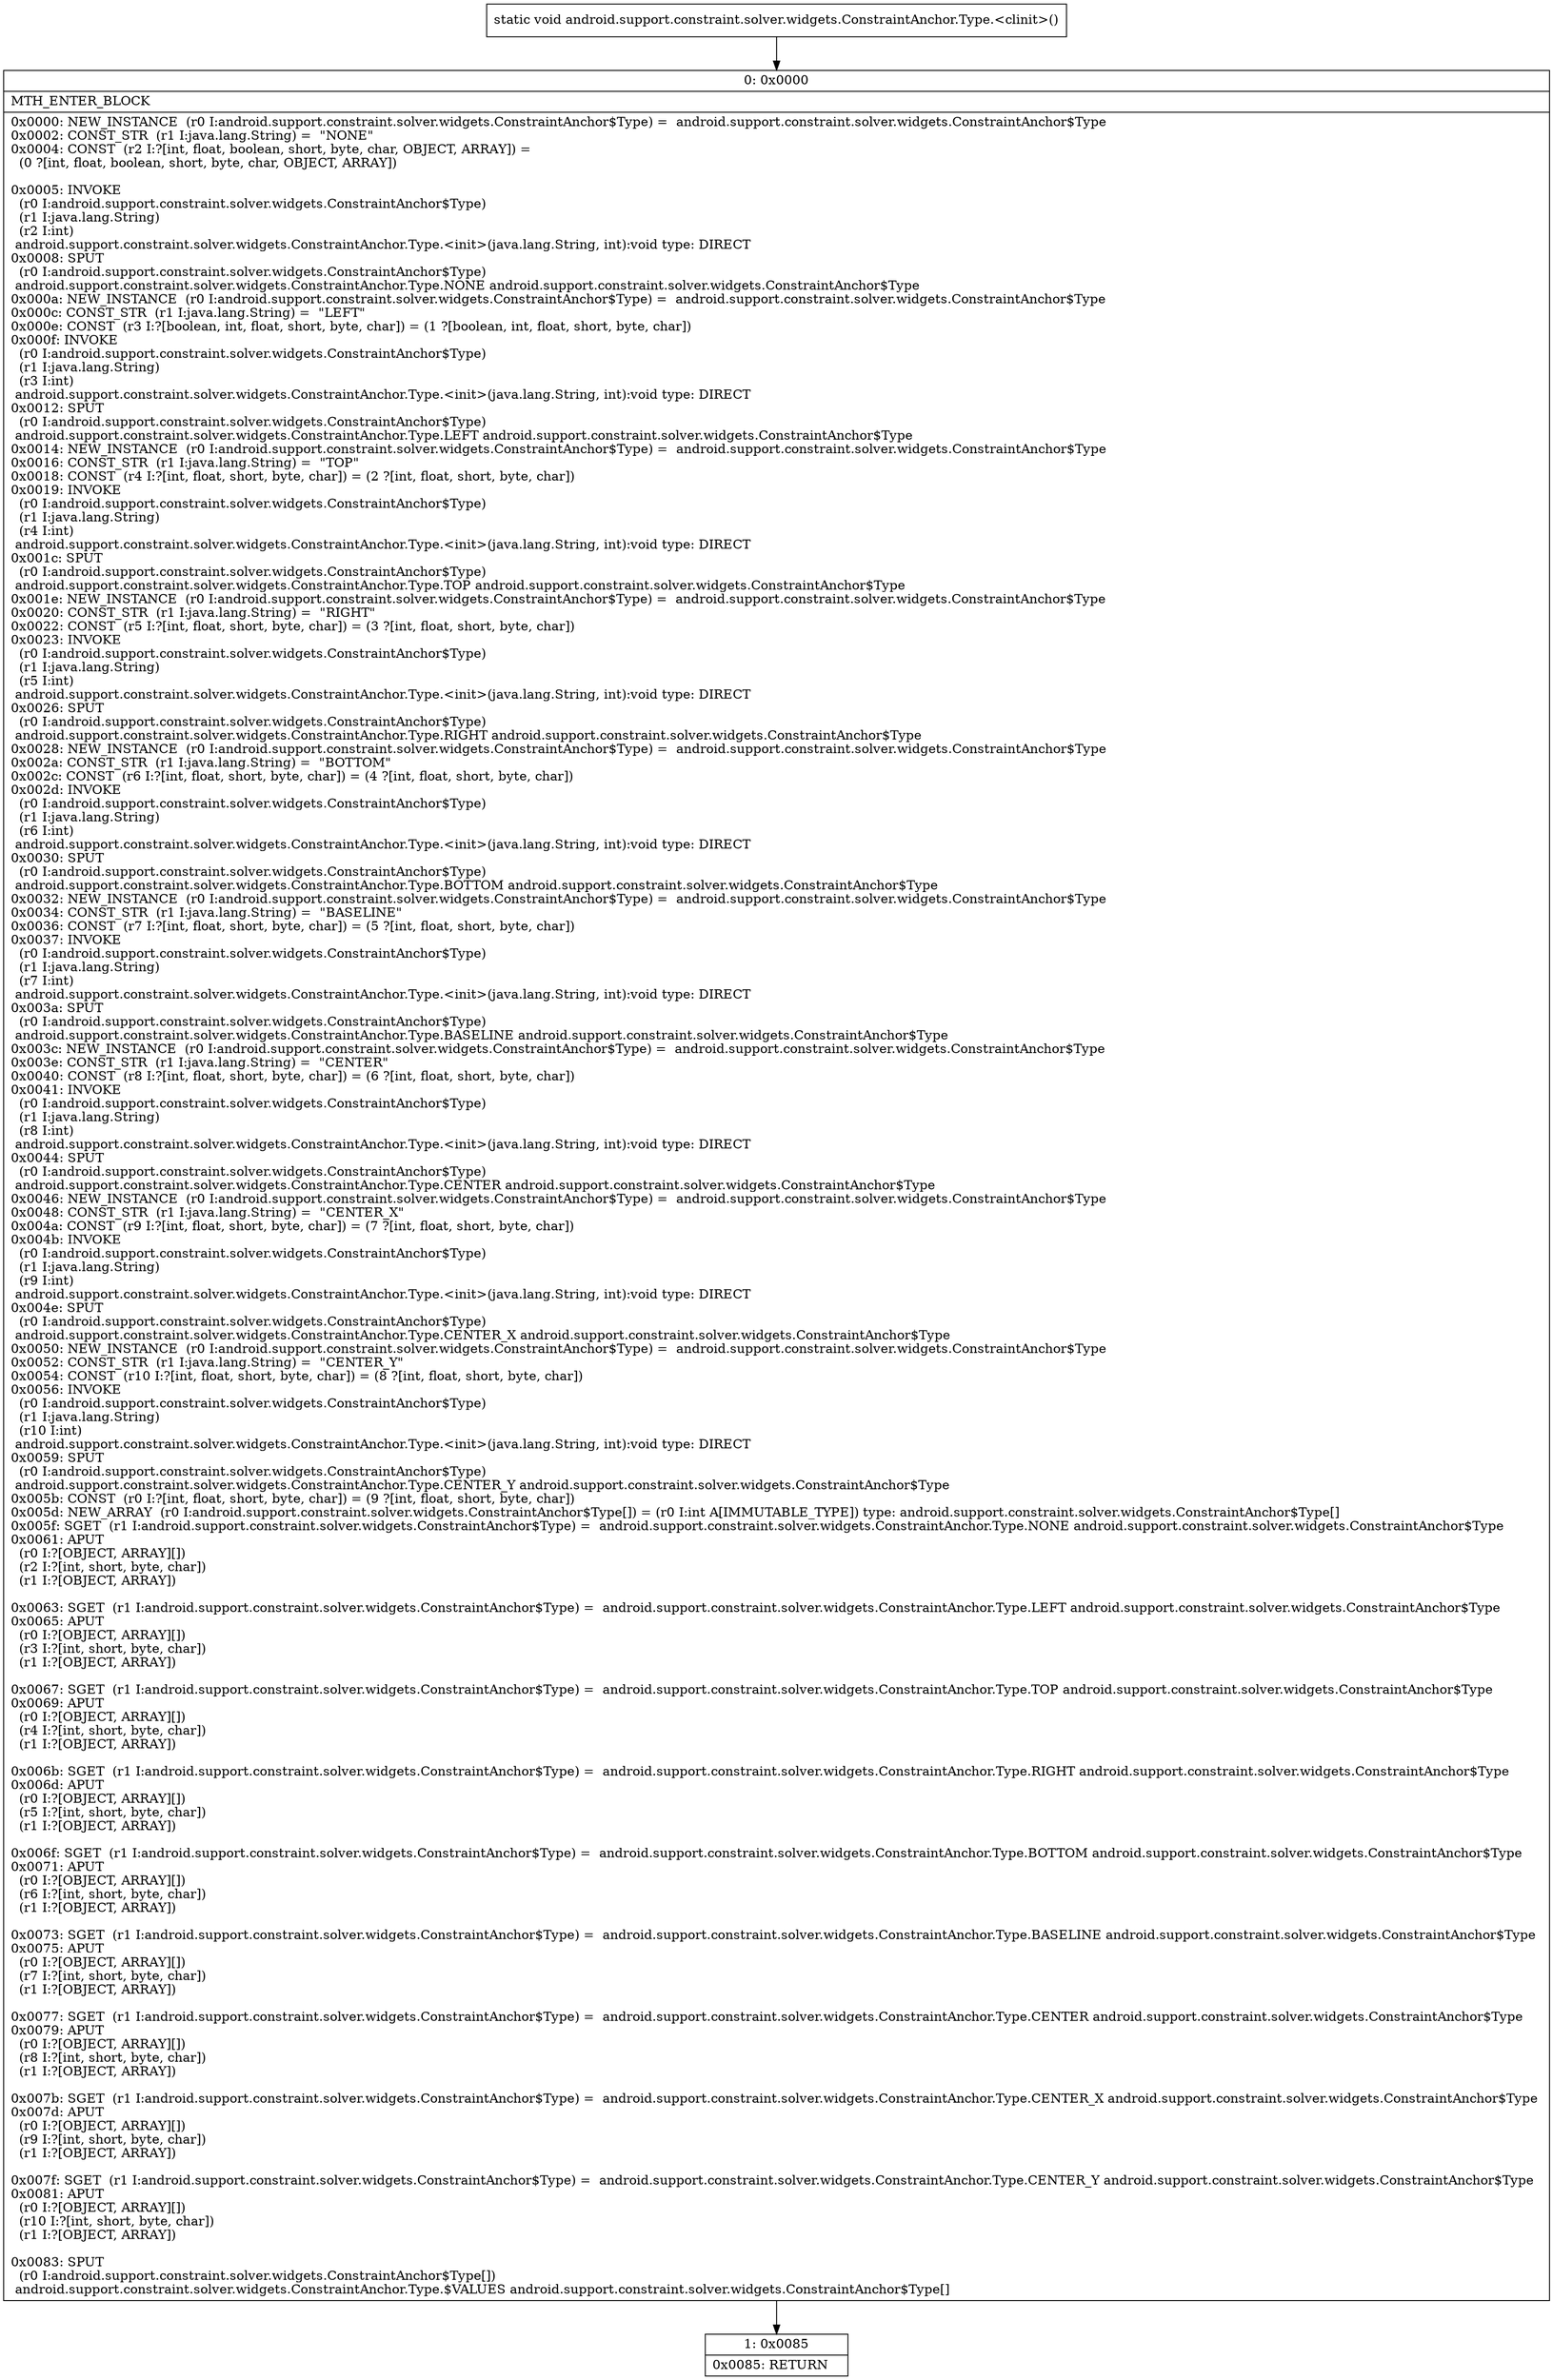 digraph "CFG forandroid.support.constraint.solver.widgets.ConstraintAnchor.Type.\<clinit\>()V" {
Node_0 [shape=record,label="{0\:\ 0x0000|MTH_ENTER_BLOCK\l|0x0000: NEW_INSTANCE  (r0 I:android.support.constraint.solver.widgets.ConstraintAnchor$Type) =  android.support.constraint.solver.widgets.ConstraintAnchor$Type \l0x0002: CONST_STR  (r1 I:java.lang.String) =  \"NONE\" \l0x0004: CONST  (r2 I:?[int, float, boolean, short, byte, char, OBJECT, ARRAY]) = \l  (0 ?[int, float, boolean, short, byte, char, OBJECT, ARRAY])\l \l0x0005: INVOKE  \l  (r0 I:android.support.constraint.solver.widgets.ConstraintAnchor$Type)\l  (r1 I:java.lang.String)\l  (r2 I:int)\l android.support.constraint.solver.widgets.ConstraintAnchor.Type.\<init\>(java.lang.String, int):void type: DIRECT \l0x0008: SPUT  \l  (r0 I:android.support.constraint.solver.widgets.ConstraintAnchor$Type)\l android.support.constraint.solver.widgets.ConstraintAnchor.Type.NONE android.support.constraint.solver.widgets.ConstraintAnchor$Type \l0x000a: NEW_INSTANCE  (r0 I:android.support.constraint.solver.widgets.ConstraintAnchor$Type) =  android.support.constraint.solver.widgets.ConstraintAnchor$Type \l0x000c: CONST_STR  (r1 I:java.lang.String) =  \"LEFT\" \l0x000e: CONST  (r3 I:?[boolean, int, float, short, byte, char]) = (1 ?[boolean, int, float, short, byte, char]) \l0x000f: INVOKE  \l  (r0 I:android.support.constraint.solver.widgets.ConstraintAnchor$Type)\l  (r1 I:java.lang.String)\l  (r3 I:int)\l android.support.constraint.solver.widgets.ConstraintAnchor.Type.\<init\>(java.lang.String, int):void type: DIRECT \l0x0012: SPUT  \l  (r0 I:android.support.constraint.solver.widgets.ConstraintAnchor$Type)\l android.support.constraint.solver.widgets.ConstraintAnchor.Type.LEFT android.support.constraint.solver.widgets.ConstraintAnchor$Type \l0x0014: NEW_INSTANCE  (r0 I:android.support.constraint.solver.widgets.ConstraintAnchor$Type) =  android.support.constraint.solver.widgets.ConstraintAnchor$Type \l0x0016: CONST_STR  (r1 I:java.lang.String) =  \"TOP\" \l0x0018: CONST  (r4 I:?[int, float, short, byte, char]) = (2 ?[int, float, short, byte, char]) \l0x0019: INVOKE  \l  (r0 I:android.support.constraint.solver.widgets.ConstraintAnchor$Type)\l  (r1 I:java.lang.String)\l  (r4 I:int)\l android.support.constraint.solver.widgets.ConstraintAnchor.Type.\<init\>(java.lang.String, int):void type: DIRECT \l0x001c: SPUT  \l  (r0 I:android.support.constraint.solver.widgets.ConstraintAnchor$Type)\l android.support.constraint.solver.widgets.ConstraintAnchor.Type.TOP android.support.constraint.solver.widgets.ConstraintAnchor$Type \l0x001e: NEW_INSTANCE  (r0 I:android.support.constraint.solver.widgets.ConstraintAnchor$Type) =  android.support.constraint.solver.widgets.ConstraintAnchor$Type \l0x0020: CONST_STR  (r1 I:java.lang.String) =  \"RIGHT\" \l0x0022: CONST  (r5 I:?[int, float, short, byte, char]) = (3 ?[int, float, short, byte, char]) \l0x0023: INVOKE  \l  (r0 I:android.support.constraint.solver.widgets.ConstraintAnchor$Type)\l  (r1 I:java.lang.String)\l  (r5 I:int)\l android.support.constraint.solver.widgets.ConstraintAnchor.Type.\<init\>(java.lang.String, int):void type: DIRECT \l0x0026: SPUT  \l  (r0 I:android.support.constraint.solver.widgets.ConstraintAnchor$Type)\l android.support.constraint.solver.widgets.ConstraintAnchor.Type.RIGHT android.support.constraint.solver.widgets.ConstraintAnchor$Type \l0x0028: NEW_INSTANCE  (r0 I:android.support.constraint.solver.widgets.ConstraintAnchor$Type) =  android.support.constraint.solver.widgets.ConstraintAnchor$Type \l0x002a: CONST_STR  (r1 I:java.lang.String) =  \"BOTTOM\" \l0x002c: CONST  (r6 I:?[int, float, short, byte, char]) = (4 ?[int, float, short, byte, char]) \l0x002d: INVOKE  \l  (r0 I:android.support.constraint.solver.widgets.ConstraintAnchor$Type)\l  (r1 I:java.lang.String)\l  (r6 I:int)\l android.support.constraint.solver.widgets.ConstraintAnchor.Type.\<init\>(java.lang.String, int):void type: DIRECT \l0x0030: SPUT  \l  (r0 I:android.support.constraint.solver.widgets.ConstraintAnchor$Type)\l android.support.constraint.solver.widgets.ConstraintAnchor.Type.BOTTOM android.support.constraint.solver.widgets.ConstraintAnchor$Type \l0x0032: NEW_INSTANCE  (r0 I:android.support.constraint.solver.widgets.ConstraintAnchor$Type) =  android.support.constraint.solver.widgets.ConstraintAnchor$Type \l0x0034: CONST_STR  (r1 I:java.lang.String) =  \"BASELINE\" \l0x0036: CONST  (r7 I:?[int, float, short, byte, char]) = (5 ?[int, float, short, byte, char]) \l0x0037: INVOKE  \l  (r0 I:android.support.constraint.solver.widgets.ConstraintAnchor$Type)\l  (r1 I:java.lang.String)\l  (r7 I:int)\l android.support.constraint.solver.widgets.ConstraintAnchor.Type.\<init\>(java.lang.String, int):void type: DIRECT \l0x003a: SPUT  \l  (r0 I:android.support.constraint.solver.widgets.ConstraintAnchor$Type)\l android.support.constraint.solver.widgets.ConstraintAnchor.Type.BASELINE android.support.constraint.solver.widgets.ConstraintAnchor$Type \l0x003c: NEW_INSTANCE  (r0 I:android.support.constraint.solver.widgets.ConstraintAnchor$Type) =  android.support.constraint.solver.widgets.ConstraintAnchor$Type \l0x003e: CONST_STR  (r1 I:java.lang.String) =  \"CENTER\" \l0x0040: CONST  (r8 I:?[int, float, short, byte, char]) = (6 ?[int, float, short, byte, char]) \l0x0041: INVOKE  \l  (r0 I:android.support.constraint.solver.widgets.ConstraintAnchor$Type)\l  (r1 I:java.lang.String)\l  (r8 I:int)\l android.support.constraint.solver.widgets.ConstraintAnchor.Type.\<init\>(java.lang.String, int):void type: DIRECT \l0x0044: SPUT  \l  (r0 I:android.support.constraint.solver.widgets.ConstraintAnchor$Type)\l android.support.constraint.solver.widgets.ConstraintAnchor.Type.CENTER android.support.constraint.solver.widgets.ConstraintAnchor$Type \l0x0046: NEW_INSTANCE  (r0 I:android.support.constraint.solver.widgets.ConstraintAnchor$Type) =  android.support.constraint.solver.widgets.ConstraintAnchor$Type \l0x0048: CONST_STR  (r1 I:java.lang.String) =  \"CENTER_X\" \l0x004a: CONST  (r9 I:?[int, float, short, byte, char]) = (7 ?[int, float, short, byte, char]) \l0x004b: INVOKE  \l  (r0 I:android.support.constraint.solver.widgets.ConstraintAnchor$Type)\l  (r1 I:java.lang.String)\l  (r9 I:int)\l android.support.constraint.solver.widgets.ConstraintAnchor.Type.\<init\>(java.lang.String, int):void type: DIRECT \l0x004e: SPUT  \l  (r0 I:android.support.constraint.solver.widgets.ConstraintAnchor$Type)\l android.support.constraint.solver.widgets.ConstraintAnchor.Type.CENTER_X android.support.constraint.solver.widgets.ConstraintAnchor$Type \l0x0050: NEW_INSTANCE  (r0 I:android.support.constraint.solver.widgets.ConstraintAnchor$Type) =  android.support.constraint.solver.widgets.ConstraintAnchor$Type \l0x0052: CONST_STR  (r1 I:java.lang.String) =  \"CENTER_Y\" \l0x0054: CONST  (r10 I:?[int, float, short, byte, char]) = (8 ?[int, float, short, byte, char]) \l0x0056: INVOKE  \l  (r0 I:android.support.constraint.solver.widgets.ConstraintAnchor$Type)\l  (r1 I:java.lang.String)\l  (r10 I:int)\l android.support.constraint.solver.widgets.ConstraintAnchor.Type.\<init\>(java.lang.String, int):void type: DIRECT \l0x0059: SPUT  \l  (r0 I:android.support.constraint.solver.widgets.ConstraintAnchor$Type)\l android.support.constraint.solver.widgets.ConstraintAnchor.Type.CENTER_Y android.support.constraint.solver.widgets.ConstraintAnchor$Type \l0x005b: CONST  (r0 I:?[int, float, short, byte, char]) = (9 ?[int, float, short, byte, char]) \l0x005d: NEW_ARRAY  (r0 I:android.support.constraint.solver.widgets.ConstraintAnchor$Type[]) = (r0 I:int A[IMMUTABLE_TYPE]) type: android.support.constraint.solver.widgets.ConstraintAnchor$Type[] \l0x005f: SGET  (r1 I:android.support.constraint.solver.widgets.ConstraintAnchor$Type) =  android.support.constraint.solver.widgets.ConstraintAnchor.Type.NONE android.support.constraint.solver.widgets.ConstraintAnchor$Type \l0x0061: APUT  \l  (r0 I:?[OBJECT, ARRAY][])\l  (r2 I:?[int, short, byte, char])\l  (r1 I:?[OBJECT, ARRAY])\l \l0x0063: SGET  (r1 I:android.support.constraint.solver.widgets.ConstraintAnchor$Type) =  android.support.constraint.solver.widgets.ConstraintAnchor.Type.LEFT android.support.constraint.solver.widgets.ConstraintAnchor$Type \l0x0065: APUT  \l  (r0 I:?[OBJECT, ARRAY][])\l  (r3 I:?[int, short, byte, char])\l  (r1 I:?[OBJECT, ARRAY])\l \l0x0067: SGET  (r1 I:android.support.constraint.solver.widgets.ConstraintAnchor$Type) =  android.support.constraint.solver.widgets.ConstraintAnchor.Type.TOP android.support.constraint.solver.widgets.ConstraintAnchor$Type \l0x0069: APUT  \l  (r0 I:?[OBJECT, ARRAY][])\l  (r4 I:?[int, short, byte, char])\l  (r1 I:?[OBJECT, ARRAY])\l \l0x006b: SGET  (r1 I:android.support.constraint.solver.widgets.ConstraintAnchor$Type) =  android.support.constraint.solver.widgets.ConstraintAnchor.Type.RIGHT android.support.constraint.solver.widgets.ConstraintAnchor$Type \l0x006d: APUT  \l  (r0 I:?[OBJECT, ARRAY][])\l  (r5 I:?[int, short, byte, char])\l  (r1 I:?[OBJECT, ARRAY])\l \l0x006f: SGET  (r1 I:android.support.constraint.solver.widgets.ConstraintAnchor$Type) =  android.support.constraint.solver.widgets.ConstraintAnchor.Type.BOTTOM android.support.constraint.solver.widgets.ConstraintAnchor$Type \l0x0071: APUT  \l  (r0 I:?[OBJECT, ARRAY][])\l  (r6 I:?[int, short, byte, char])\l  (r1 I:?[OBJECT, ARRAY])\l \l0x0073: SGET  (r1 I:android.support.constraint.solver.widgets.ConstraintAnchor$Type) =  android.support.constraint.solver.widgets.ConstraintAnchor.Type.BASELINE android.support.constraint.solver.widgets.ConstraintAnchor$Type \l0x0075: APUT  \l  (r0 I:?[OBJECT, ARRAY][])\l  (r7 I:?[int, short, byte, char])\l  (r1 I:?[OBJECT, ARRAY])\l \l0x0077: SGET  (r1 I:android.support.constraint.solver.widgets.ConstraintAnchor$Type) =  android.support.constraint.solver.widgets.ConstraintAnchor.Type.CENTER android.support.constraint.solver.widgets.ConstraintAnchor$Type \l0x0079: APUT  \l  (r0 I:?[OBJECT, ARRAY][])\l  (r8 I:?[int, short, byte, char])\l  (r1 I:?[OBJECT, ARRAY])\l \l0x007b: SGET  (r1 I:android.support.constraint.solver.widgets.ConstraintAnchor$Type) =  android.support.constraint.solver.widgets.ConstraintAnchor.Type.CENTER_X android.support.constraint.solver.widgets.ConstraintAnchor$Type \l0x007d: APUT  \l  (r0 I:?[OBJECT, ARRAY][])\l  (r9 I:?[int, short, byte, char])\l  (r1 I:?[OBJECT, ARRAY])\l \l0x007f: SGET  (r1 I:android.support.constraint.solver.widgets.ConstraintAnchor$Type) =  android.support.constraint.solver.widgets.ConstraintAnchor.Type.CENTER_Y android.support.constraint.solver.widgets.ConstraintAnchor$Type \l0x0081: APUT  \l  (r0 I:?[OBJECT, ARRAY][])\l  (r10 I:?[int, short, byte, char])\l  (r1 I:?[OBJECT, ARRAY])\l \l0x0083: SPUT  \l  (r0 I:android.support.constraint.solver.widgets.ConstraintAnchor$Type[])\l android.support.constraint.solver.widgets.ConstraintAnchor.Type.$VALUES android.support.constraint.solver.widgets.ConstraintAnchor$Type[] \l}"];
Node_1 [shape=record,label="{1\:\ 0x0085|0x0085: RETURN   \l}"];
MethodNode[shape=record,label="{static void android.support.constraint.solver.widgets.ConstraintAnchor.Type.\<clinit\>() }"];
MethodNode -> Node_0;
Node_0 -> Node_1;
}

